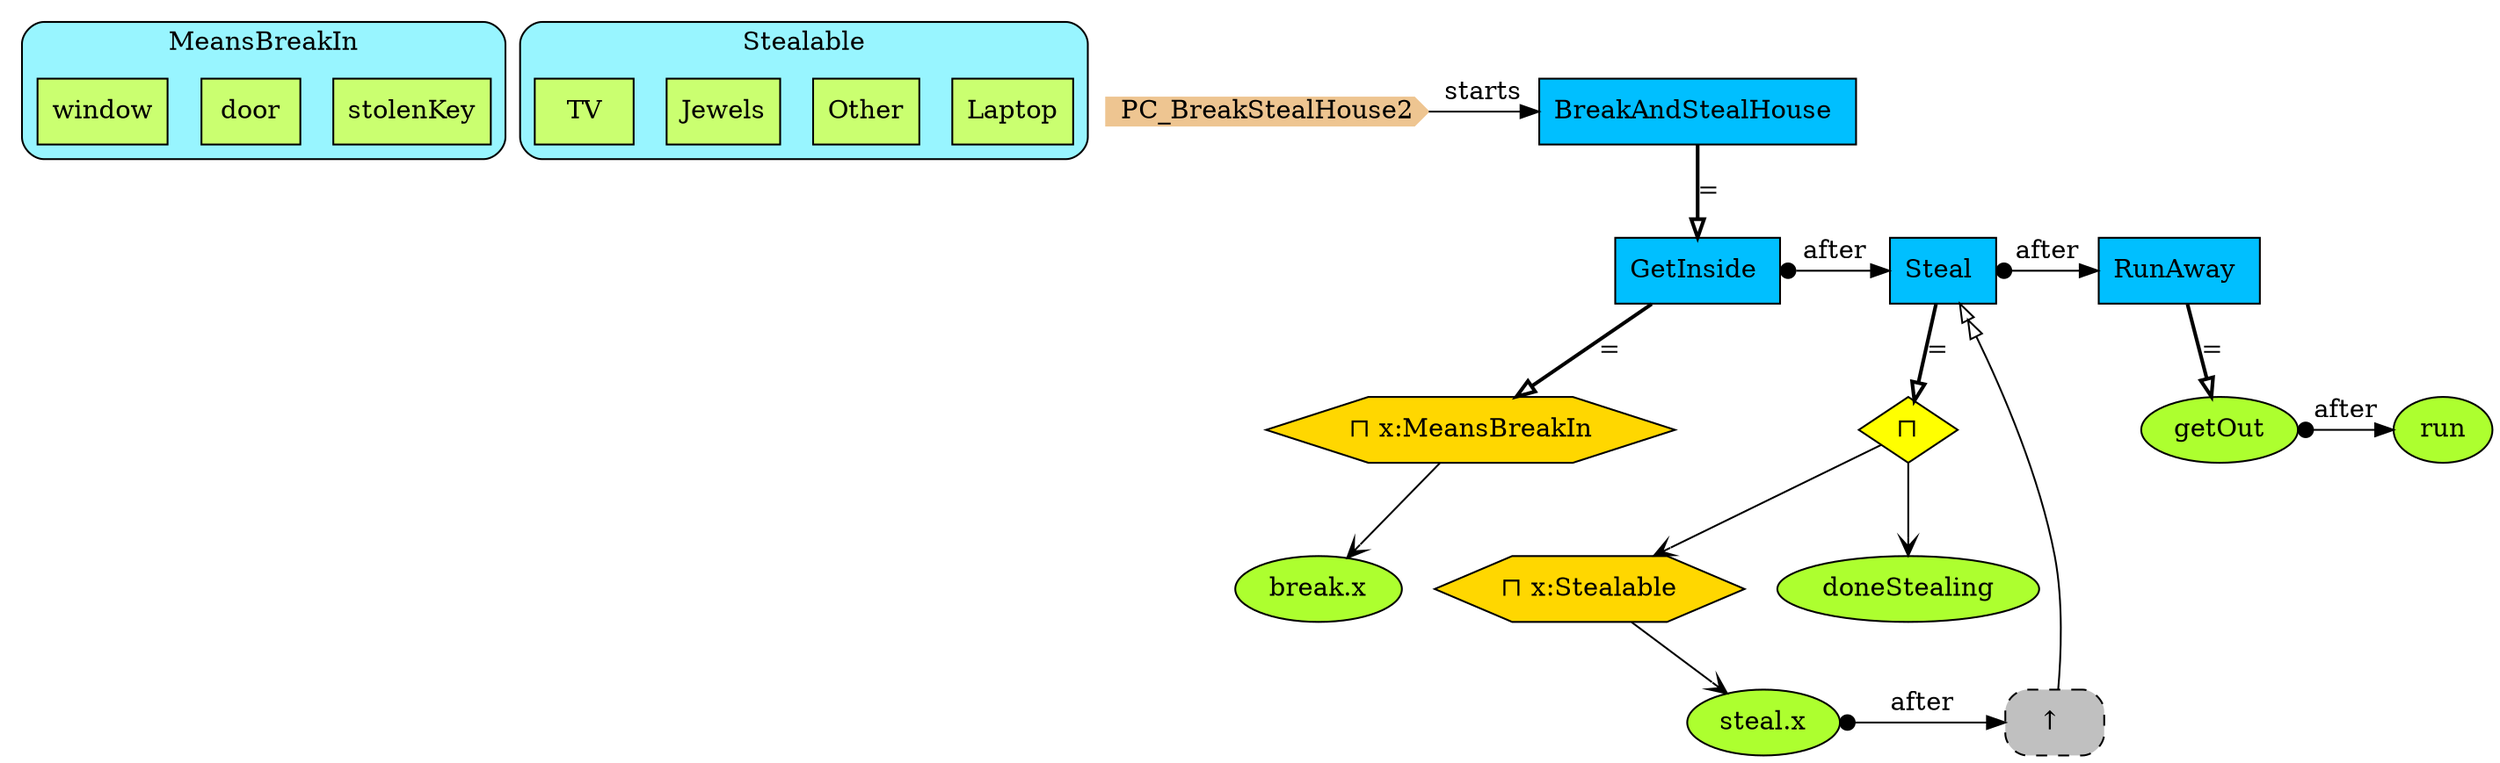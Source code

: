 digraph {
subgraph cluster_MeansBreakIn {
style="filled,rounded";
label =MeansBreakIn;
fillcolor = cadetblue1;
stolenKey[shape=box,fillcolor=darkolivegreen1,style="filled",label=stolenKey];
door[shape=box,fillcolor=darkolivegreen1,style="filled",label=door];
window[shape=box,fillcolor=darkolivegreen1,style="filled",label=window];
}

subgraph cluster_Stealable {
style="filled,rounded";
label =Stealable;
fillcolor = cadetblue1;
Laptop[shape=box,fillcolor=darkolivegreen1,style="filled",label=Laptop];
Other[shape=box,fillcolor=darkolivegreen1,style="filled",label=Other];
Jewels[shape=box,fillcolor=darkolivegreen1,style="filled",label=Jewels];
TV[shape=box,fillcolor=darkolivegreen1,style="filled",label=TV];
}


StartN_ [shape = cds,color=burlywood2,style=filled,height=.2,width=.2, label =PC_BreakStealHouse2];
BreakAndStealHouse [shape=box,fillcolor=deepskyblue,style = filled,label="BreakAndStealHouse "];
QOpGetInside [shape=hexagon,fillcolor=gold1,style=filled,label=<⊓ x:MeansBreakIn>];
Steal [shape=box,fillcolor=deepskyblue,style = filled,label="Steal "];
StealO [shape=hexagon,fillcolor=gold1,style=filled,label=<⊓ x:Stealable>];
doneStealing [shape=ellipse,fillcolor=greenyellow,style=filled,label="doneStealing"];
RunAway [shape=box,fillcolor=deepskyblue,style = filled,label="RunAway "];
run [shape=ellipse,fillcolor=greenyellow,style=filled,label="run"];
getOut [shape=ellipse,fillcolor=greenyellow,style=filled,label="getOut"];
RefSteal [shape=rectangle,fillcolor=gray,style="rounded,filled,dashed",label="↑ "];
steal [shape=ellipse,fillcolor=greenyellow,style=filled,label="steal.x"];
OpSteal [shape=diamond,fillcolor=yellow,style=filled,label="⊓"];
break [shape=ellipse,fillcolor=greenyellow,style=filled,label="break.x"];
GetInside [shape=box,fillcolor=deepskyblue,style = filled,label="GetInside "];

{rank=same;run,getOut}
{rank=same;RunAway,Steal,GetInside}
{rank=same;RefSteal,steal}
{rank=same;BreakAndStealHouse,StartN_}

getOut->run[arrowtail=dot,dir=both,label="after"];
RefSteal->Steal[arrowhead="normalnormal",fillcolor=white,label=" "];
OpSteal->doneStealing[arrowhead="open"];
StealO->steal[arrowhead="open"];
QOpGetInside->break[arrowhead="open"];
GetInside->Steal[arrowtail=dot,dir=both,label="after"];
OpSteal->StealO[arrowhead="open"];
steal->RefSteal[arrowtail=dot,dir=both,label="after"];
Steal->RunAway[arrowtail=dot,dir=both,label="after"];
BreakAndStealHouse->GetInside[arrowhead="onormal",penwidth=2,label="="];
Steal->OpSteal[arrowhead="onormal",penwidth=2,label="="];
RunAway->getOut[arrowhead="onormal",penwidth=2,label="="];
GetInside->QOpGetInside[arrowhead="onormal",penwidth=2,label="="];
StartN_->BreakAndStealHouse[label="starts"];
}